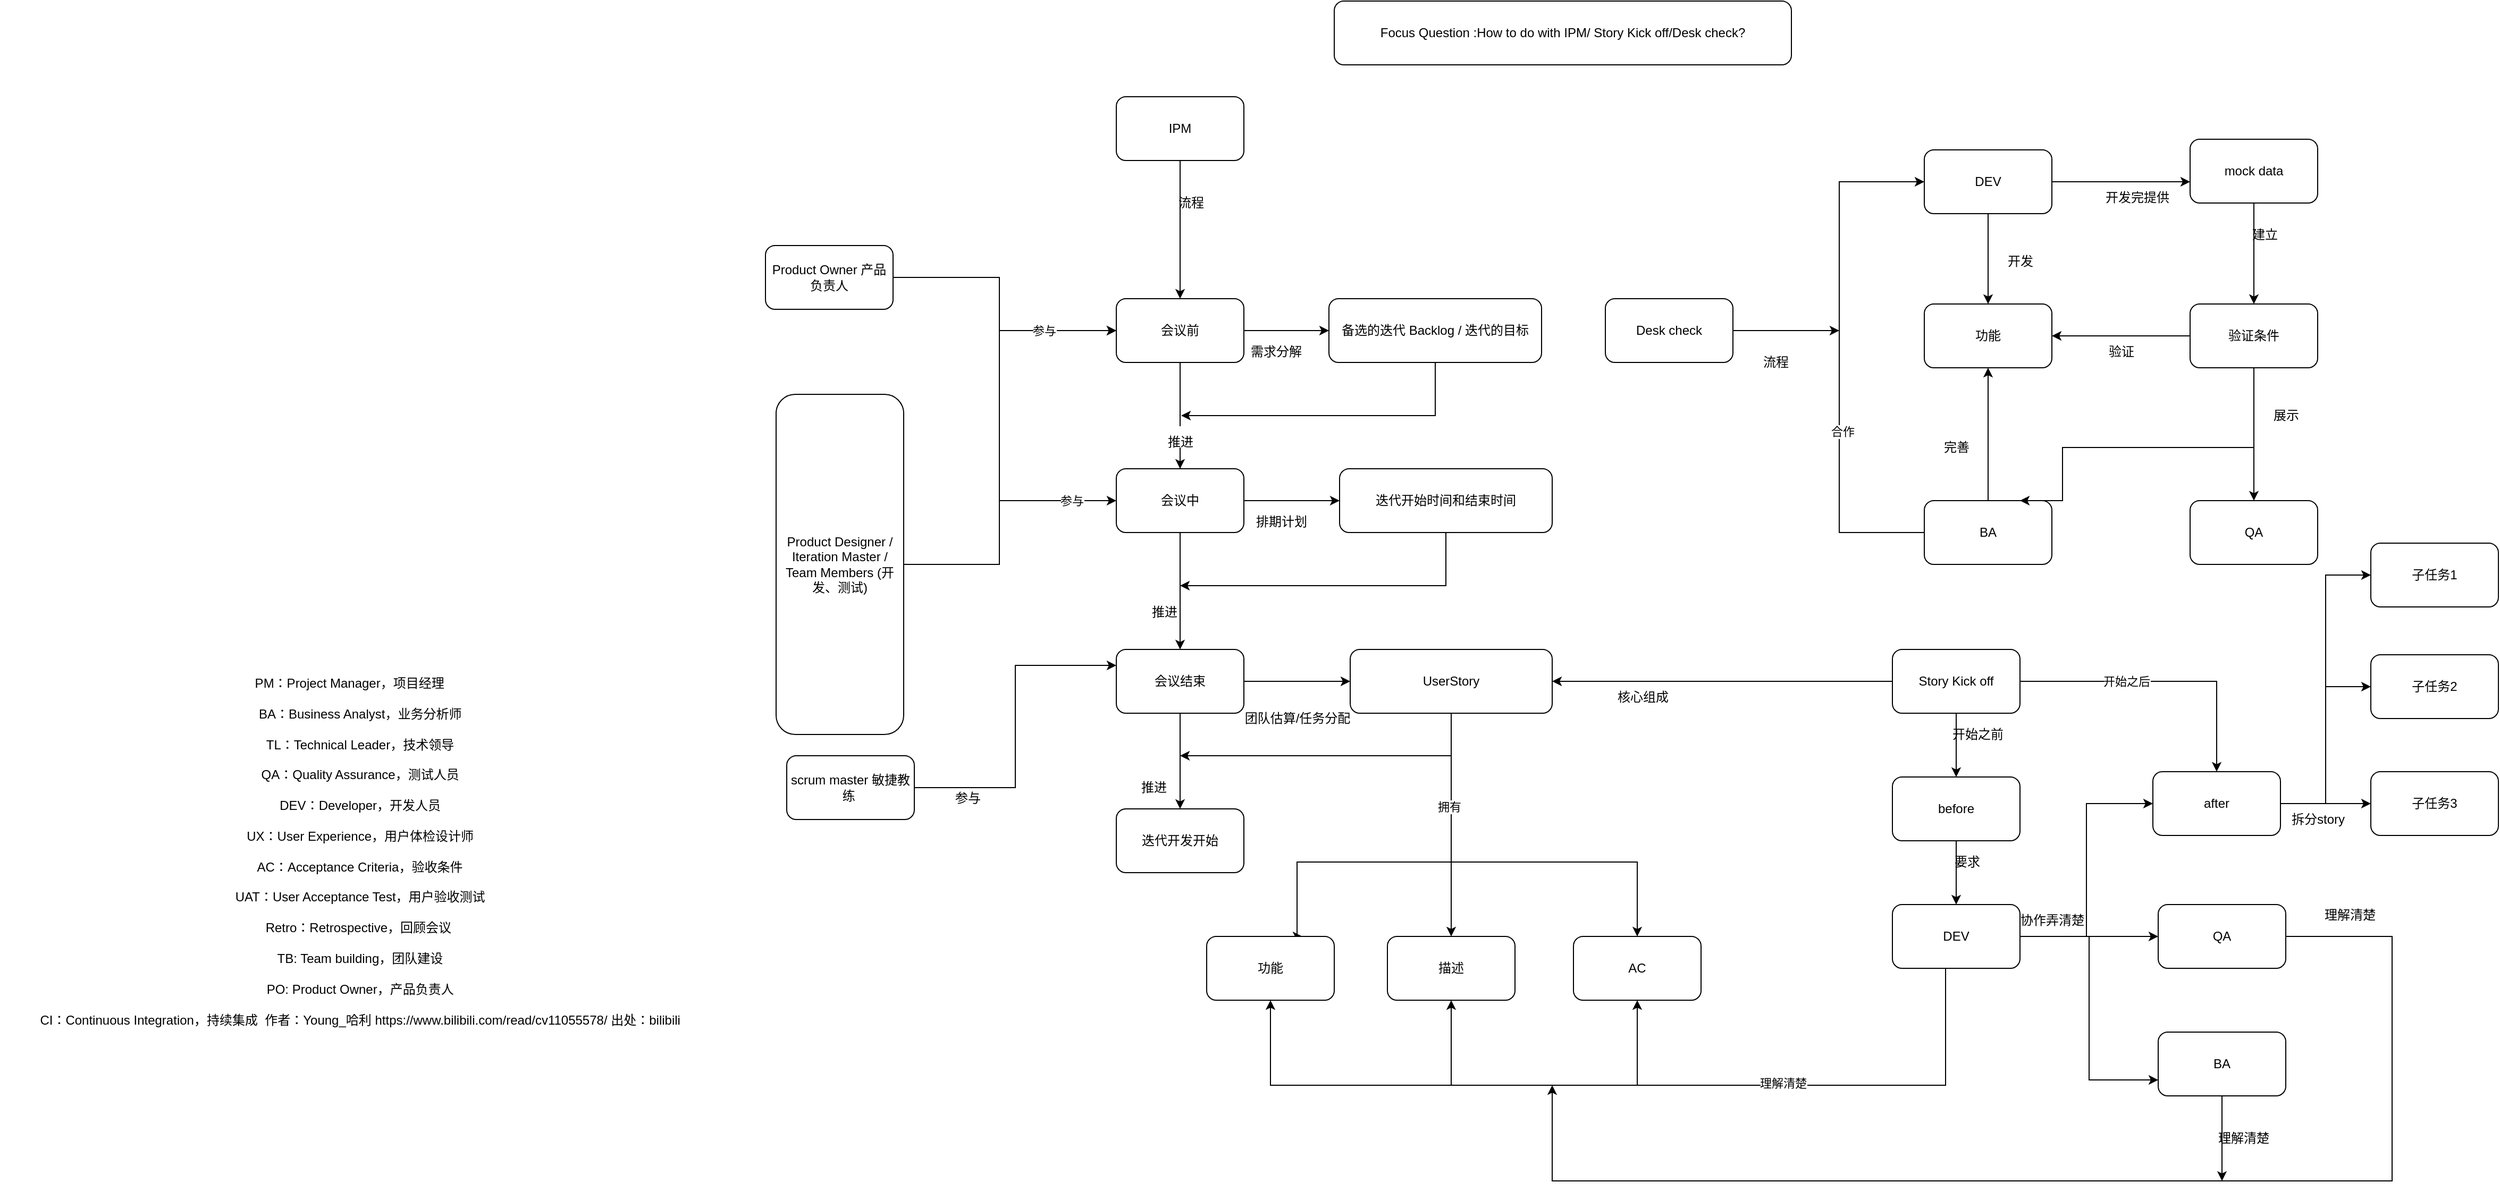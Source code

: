 <mxfile version="20.2.2" type="github">
  <diagram id="YHi_8lftJelIIL-C6dxx" name="Page-1">
    <mxGraphModel dx="3450" dy="962" grid="1" gridSize="10" guides="1" tooltips="1" connect="1" arrows="1" fold="1" page="1" pageScale="1" pageWidth="827" pageHeight="1169" math="0" shadow="0">
      <root>
        <mxCell id="0" />
        <mxCell id="1" parent="0" />
        <mxCell id="jn0QTB9vKwb_mHEDwGUZ-1" value="Focus Question :How to do with IPM/&amp;nbsp;Story Kick off/Desk check?" style="rounded=1;whiteSpace=wrap;html=1;" vertex="1" parent="1">
          <mxGeometry x="215" y="50" width="430" height="60" as="geometry" />
        </mxCell>
        <mxCell id="jn0QTB9vKwb_mHEDwGUZ-44" style="edgeStyle=orthogonalEdgeStyle;rounded=0;orthogonalLoop=1;jettySize=auto;html=1;" edge="1" parent="1" source="jn0QTB9vKwb_mHEDwGUZ-2" target="jn0QTB9vKwb_mHEDwGUZ-9">
          <mxGeometry relative="1" as="geometry" />
        </mxCell>
        <mxCell id="jn0QTB9vKwb_mHEDwGUZ-2" value="IPM" style="rounded=1;whiteSpace=wrap;html=1;" vertex="1" parent="1">
          <mxGeometry x="10" y="140" width="120" height="60" as="geometry" />
        </mxCell>
        <mxCell id="jn0QTB9vKwb_mHEDwGUZ-48" style="edgeStyle=orthogonalEdgeStyle;rounded=0;orthogonalLoop=1;jettySize=auto;html=1;entryX=1;entryY=0.5;entryDx=0;entryDy=0;" edge="1" parent="1" source="jn0QTB9vKwb_mHEDwGUZ-3" target="jn0QTB9vKwb_mHEDwGUZ-35">
          <mxGeometry relative="1" as="geometry" />
        </mxCell>
        <mxCell id="jn0QTB9vKwb_mHEDwGUZ-83" style="edgeStyle=orthogonalEdgeStyle;rounded=0;orthogonalLoop=1;jettySize=auto;html=1;startArrow=none;startFill=0;endArrow=classic;endFill=1;" edge="1" parent="1" source="jn0QTB9vKwb_mHEDwGUZ-3" target="jn0QTB9vKwb_mHEDwGUZ-81">
          <mxGeometry relative="1" as="geometry" />
        </mxCell>
        <mxCell id="jn0QTB9vKwb_mHEDwGUZ-86" style="edgeStyle=orthogonalEdgeStyle;rounded=0;orthogonalLoop=1;jettySize=auto;html=1;startArrow=none;startFill=0;endArrow=classic;endFill=1;entryX=0.5;entryY=0;entryDx=0;entryDy=0;" edge="1" parent="1" source="jn0QTB9vKwb_mHEDwGUZ-3" target="jn0QTB9vKwb_mHEDwGUZ-87">
          <mxGeometry relative="1" as="geometry">
            <mxPoint x="970.0" y="690" as="targetPoint" />
          </mxGeometry>
        </mxCell>
        <mxCell id="jn0QTB9vKwb_mHEDwGUZ-89" value="开始之后" style="edgeLabel;html=1;align=center;verticalAlign=middle;resizable=0;points=[];" vertex="1" connectable="0" parent="jn0QTB9vKwb_mHEDwGUZ-86">
          <mxGeometry x="-0.51" y="3" relative="1" as="geometry">
            <mxPoint x="34" y="3" as="offset" />
          </mxGeometry>
        </mxCell>
        <mxCell id="jn0QTB9vKwb_mHEDwGUZ-3" value="Story Kick off" style="rounded=1;whiteSpace=wrap;html=1;" vertex="1" parent="1">
          <mxGeometry x="740" y="660" width="120" height="60" as="geometry" />
        </mxCell>
        <mxCell id="jn0QTB9vKwb_mHEDwGUZ-123" style="edgeStyle=orthogonalEdgeStyle;rounded=0;orthogonalLoop=1;jettySize=auto;html=1;startArrow=none;startFill=0;endArrow=classic;endFill=1;" edge="1" parent="1" source="jn0QTB9vKwb_mHEDwGUZ-4">
          <mxGeometry relative="1" as="geometry">
            <mxPoint x="690.0" y="360" as="targetPoint" />
          </mxGeometry>
        </mxCell>
        <mxCell id="jn0QTB9vKwb_mHEDwGUZ-4" value="Desk check" style="rounded=1;whiteSpace=wrap;html=1;" vertex="1" parent="1">
          <mxGeometry x="470" y="330" width="120" height="60" as="geometry" />
        </mxCell>
        <mxCell id="jn0QTB9vKwb_mHEDwGUZ-12" style="edgeStyle=orthogonalEdgeStyle;rounded=0;orthogonalLoop=1;jettySize=auto;html=1;entryX=0;entryY=0.5;entryDx=0;entryDy=0;" edge="1" parent="1" source="jn0QTB9vKwb_mHEDwGUZ-5" target="jn0QTB9vKwb_mHEDwGUZ-9">
          <mxGeometry relative="1" as="geometry">
            <Array as="points">
              <mxPoint x="-100" y="310" />
              <mxPoint x="-100" y="360" />
            </Array>
          </mxGeometry>
        </mxCell>
        <mxCell id="jn0QTB9vKwb_mHEDwGUZ-5" value="Product Owner 产品负责人" style="rounded=1;whiteSpace=wrap;html=1;" vertex="1" parent="1">
          <mxGeometry x="-320" y="280" width="120" height="60" as="geometry" />
        </mxCell>
        <mxCell id="jn0QTB9vKwb_mHEDwGUZ-42" style="edgeStyle=orthogonalEdgeStyle;rounded=0;orthogonalLoop=1;jettySize=auto;html=1;entryX=0;entryY=0.25;entryDx=0;entryDy=0;" edge="1" parent="1" source="jn0QTB9vKwb_mHEDwGUZ-6" target="jn0QTB9vKwb_mHEDwGUZ-29">
          <mxGeometry relative="1" as="geometry" />
        </mxCell>
        <mxCell id="jn0QTB9vKwb_mHEDwGUZ-6" value="scrum master 敏捷教练&amp;nbsp;" style="rounded=1;whiteSpace=wrap;html=1;" vertex="1" parent="1">
          <mxGeometry x="-300" y="760" width="120" height="60" as="geometry" />
        </mxCell>
        <mxCell id="jn0QTB9vKwb_mHEDwGUZ-13" style="edgeStyle=orthogonalEdgeStyle;rounded=0;orthogonalLoop=1;jettySize=auto;html=1;" edge="1" parent="1" source="jn0QTB9vKwb_mHEDwGUZ-7" target="jn0QTB9vKwb_mHEDwGUZ-9">
          <mxGeometry relative="1" as="geometry">
            <Array as="points">
              <mxPoint x="-100" y="580" />
              <mxPoint x="-100" y="360" />
            </Array>
          </mxGeometry>
        </mxCell>
        <mxCell id="jn0QTB9vKwb_mHEDwGUZ-18" value="参与" style="edgeLabel;html=1;align=center;verticalAlign=middle;resizable=0;points=[];" vertex="1" connectable="0" parent="jn0QTB9vKwb_mHEDwGUZ-13">
          <mxGeometry x="0.676" relative="1" as="geometry">
            <mxPoint as="offset" />
          </mxGeometry>
        </mxCell>
        <mxCell id="jn0QTB9vKwb_mHEDwGUZ-7" value="Product Designer / Iteration Master / Team Members (开发、测试)" style="rounded=1;whiteSpace=wrap;html=1;" vertex="1" parent="1">
          <mxGeometry x="-310" y="420" width="120" height="320" as="geometry" />
        </mxCell>
        <mxCell id="jn0QTB9vKwb_mHEDwGUZ-14" style="edgeStyle=orthogonalEdgeStyle;rounded=0;orthogonalLoop=1;jettySize=auto;html=1;startArrow=none;" edge="1" parent="1" source="jn0QTB9vKwb_mHEDwGUZ-19" target="jn0QTB9vKwb_mHEDwGUZ-10">
          <mxGeometry relative="1" as="geometry" />
        </mxCell>
        <mxCell id="jn0QTB9vKwb_mHEDwGUZ-15" style="edgeStyle=orthogonalEdgeStyle;rounded=0;orthogonalLoop=1;jettySize=auto;html=1;" edge="1" parent="1" source="jn0QTB9vKwb_mHEDwGUZ-9">
          <mxGeometry relative="1" as="geometry">
            <mxPoint x="210" y="360" as="targetPoint" />
          </mxGeometry>
        </mxCell>
        <mxCell id="jn0QTB9vKwb_mHEDwGUZ-9" value="会议前" style="rounded=1;whiteSpace=wrap;html=1;" vertex="1" parent="1">
          <mxGeometry x="10" y="330" width="120" height="60" as="geometry" />
        </mxCell>
        <mxCell id="jn0QTB9vKwb_mHEDwGUZ-23" style="edgeStyle=orthogonalEdgeStyle;rounded=0;orthogonalLoop=1;jettySize=auto;html=1;" edge="1" parent="1" source="jn0QTB9vKwb_mHEDwGUZ-10" target="jn0QTB9vKwb_mHEDwGUZ-11">
          <mxGeometry relative="1" as="geometry" />
        </mxCell>
        <mxCell id="jn0QTB9vKwb_mHEDwGUZ-30" value="" style="edgeStyle=orthogonalEdgeStyle;rounded=0;orthogonalLoop=1;jettySize=auto;html=1;" edge="1" parent="1" source="jn0QTB9vKwb_mHEDwGUZ-10" target="jn0QTB9vKwb_mHEDwGUZ-29">
          <mxGeometry relative="1" as="geometry" />
        </mxCell>
        <mxCell id="jn0QTB9vKwb_mHEDwGUZ-10" value="会议中" style="rounded=1;whiteSpace=wrap;html=1;" vertex="1" parent="1">
          <mxGeometry x="10" y="490" width="120" height="60" as="geometry" />
        </mxCell>
        <mxCell id="jn0QTB9vKwb_mHEDwGUZ-33" style="edgeStyle=orthogonalEdgeStyle;rounded=0;orthogonalLoop=1;jettySize=auto;html=1;" edge="1" parent="1" source="jn0QTB9vKwb_mHEDwGUZ-11">
          <mxGeometry relative="1" as="geometry">
            <mxPoint x="70" y="600" as="targetPoint" />
            <Array as="points">
              <mxPoint x="320" y="600" />
            </Array>
          </mxGeometry>
        </mxCell>
        <mxCell id="jn0QTB9vKwb_mHEDwGUZ-11" value="迭代开始时间和结束时间" style="rounded=1;whiteSpace=wrap;html=1;" vertex="1" parent="1">
          <mxGeometry x="220" y="490" width="200" height="60" as="geometry" />
        </mxCell>
        <mxCell id="jn0QTB9vKwb_mHEDwGUZ-21" style="edgeStyle=orthogonalEdgeStyle;rounded=0;orthogonalLoop=1;jettySize=auto;html=1;" edge="1" parent="1" source="jn0QTB9vKwb_mHEDwGUZ-16">
          <mxGeometry relative="1" as="geometry">
            <mxPoint x="71" y="440" as="targetPoint" />
            <Array as="points">
              <mxPoint x="310" y="440" />
              <mxPoint x="71" y="440" />
            </Array>
          </mxGeometry>
        </mxCell>
        <mxCell id="jn0QTB9vKwb_mHEDwGUZ-16" value="备选的迭代 Backlog / 迭代的目标" style="rounded=1;whiteSpace=wrap;html=1;" vertex="1" parent="1">
          <mxGeometry x="210" y="330" width="200" height="60" as="geometry" />
        </mxCell>
        <mxCell id="jn0QTB9vKwb_mHEDwGUZ-17" value="需求分解" style="text;html=1;align=center;verticalAlign=middle;resizable=0;points=[];autosize=1;strokeColor=none;fillColor=none;" vertex="1" parent="1">
          <mxGeometry x="125" y="365" width="70" height="30" as="geometry" />
        </mxCell>
        <mxCell id="jn0QTB9vKwb_mHEDwGUZ-19" value="推进" style="text;html=1;align=center;verticalAlign=middle;resizable=0;points=[];autosize=1;strokeColor=none;fillColor=none;" vertex="1" parent="1">
          <mxGeometry x="45" y="450" width="50" height="30" as="geometry" />
        </mxCell>
        <mxCell id="jn0QTB9vKwb_mHEDwGUZ-22" value="" style="edgeStyle=orthogonalEdgeStyle;rounded=0;orthogonalLoop=1;jettySize=auto;html=1;endArrow=none;" edge="1" parent="1" source="jn0QTB9vKwb_mHEDwGUZ-9" target="jn0QTB9vKwb_mHEDwGUZ-19">
          <mxGeometry relative="1" as="geometry">
            <mxPoint x="70" y="390" as="sourcePoint" />
            <mxPoint x="70" y="490" as="targetPoint" />
          </mxGeometry>
        </mxCell>
        <mxCell id="jn0QTB9vKwb_mHEDwGUZ-26" style="edgeStyle=orthogonalEdgeStyle;rounded=0;orthogonalLoop=1;jettySize=auto;html=1;entryX=0;entryY=0.5;entryDx=0;entryDy=0;" edge="1" parent="1" source="jn0QTB9vKwb_mHEDwGUZ-7" target="jn0QTB9vKwb_mHEDwGUZ-10">
          <mxGeometry relative="1" as="geometry">
            <Array as="points">
              <mxPoint x="-100" y="580" />
              <mxPoint x="-100" y="520" />
            </Array>
          </mxGeometry>
        </mxCell>
        <mxCell id="jn0QTB9vKwb_mHEDwGUZ-27" value="参与" style="edgeLabel;html=1;align=center;verticalAlign=middle;resizable=0;points=[];" vertex="1" connectable="0" parent="jn0QTB9vKwb_mHEDwGUZ-26">
          <mxGeometry x="0.676" relative="1" as="geometry">
            <mxPoint as="offset" />
          </mxGeometry>
        </mxCell>
        <mxCell id="jn0QTB9vKwb_mHEDwGUZ-28" value="排期计划" style="text;html=1;align=center;verticalAlign=middle;resizable=0;points=[];autosize=1;strokeColor=none;fillColor=none;" vertex="1" parent="1">
          <mxGeometry x="130" y="525" width="70" height="30" as="geometry" />
        </mxCell>
        <mxCell id="jn0QTB9vKwb_mHEDwGUZ-36" style="edgeStyle=orthogonalEdgeStyle;rounded=0;orthogonalLoop=1;jettySize=auto;html=1;entryX=0;entryY=0.5;entryDx=0;entryDy=0;" edge="1" parent="1" source="jn0QTB9vKwb_mHEDwGUZ-29" target="jn0QTB9vKwb_mHEDwGUZ-35">
          <mxGeometry relative="1" as="geometry" />
        </mxCell>
        <mxCell id="jn0QTB9vKwb_mHEDwGUZ-37" style="edgeStyle=orthogonalEdgeStyle;rounded=0;orthogonalLoop=1;jettySize=auto;html=1;" edge="1" parent="1" source="jn0QTB9vKwb_mHEDwGUZ-29">
          <mxGeometry relative="1" as="geometry">
            <mxPoint x="70" y="810" as="targetPoint" />
          </mxGeometry>
        </mxCell>
        <mxCell id="jn0QTB9vKwb_mHEDwGUZ-29" value="会议结束" style="whiteSpace=wrap;html=1;rounded=1;" vertex="1" parent="1">
          <mxGeometry x="10" y="660" width="120" height="60" as="geometry" />
        </mxCell>
        <mxCell id="jn0QTB9vKwb_mHEDwGUZ-31" value="推进" style="text;html=1;align=center;verticalAlign=middle;resizable=0;points=[];autosize=1;strokeColor=none;fillColor=none;" vertex="1" parent="1">
          <mxGeometry x="30" y="610" width="50" height="30" as="geometry" />
        </mxCell>
        <mxCell id="jn0QTB9vKwb_mHEDwGUZ-40" style="edgeStyle=orthogonalEdgeStyle;rounded=0;orthogonalLoop=1;jettySize=auto;html=1;" edge="1" parent="1" source="jn0QTB9vKwb_mHEDwGUZ-35">
          <mxGeometry relative="1" as="geometry">
            <mxPoint x="70" y="760" as="targetPoint" />
            <Array as="points">
              <mxPoint x="325" y="760" />
            </Array>
          </mxGeometry>
        </mxCell>
        <mxCell id="jn0QTB9vKwb_mHEDwGUZ-57" style="edgeStyle=orthogonalEdgeStyle;rounded=0;orthogonalLoop=1;jettySize=auto;html=1;" edge="1" parent="1" source="jn0QTB9vKwb_mHEDwGUZ-35" target="jn0QTB9vKwb_mHEDwGUZ-56">
          <mxGeometry relative="1" as="geometry" />
        </mxCell>
        <mxCell id="jn0QTB9vKwb_mHEDwGUZ-63" style="edgeStyle=orthogonalEdgeStyle;rounded=0;orthogonalLoop=1;jettySize=auto;html=1;entryX=0.75;entryY=0;entryDx=0;entryDy=0;" edge="1" parent="1" source="jn0QTB9vKwb_mHEDwGUZ-35" target="jn0QTB9vKwb_mHEDwGUZ-60">
          <mxGeometry relative="1" as="geometry">
            <Array as="points">
              <mxPoint x="325" y="860" />
              <mxPoint x="180" y="860" />
            </Array>
          </mxGeometry>
        </mxCell>
        <mxCell id="jn0QTB9vKwb_mHEDwGUZ-64" style="edgeStyle=orthogonalEdgeStyle;rounded=0;orthogonalLoop=1;jettySize=auto;html=1;entryX=0.5;entryY=0;entryDx=0;entryDy=0;" edge="1" parent="1" source="jn0QTB9vKwb_mHEDwGUZ-35" target="jn0QTB9vKwb_mHEDwGUZ-59">
          <mxGeometry relative="1" as="geometry">
            <Array as="points">
              <mxPoint x="325" y="860" />
              <mxPoint x="500" y="860" />
            </Array>
          </mxGeometry>
        </mxCell>
        <mxCell id="jn0QTB9vKwb_mHEDwGUZ-65" value="拥有" style="edgeLabel;html=1;align=center;verticalAlign=middle;resizable=0;points=[];" vertex="1" connectable="0" parent="jn0QTB9vKwb_mHEDwGUZ-64">
          <mxGeometry x="-0.542" y="-2" relative="1" as="geometry">
            <mxPoint as="offset" />
          </mxGeometry>
        </mxCell>
        <mxCell id="jn0QTB9vKwb_mHEDwGUZ-35" value="UserStory" style="rounded=1;whiteSpace=wrap;html=1;" vertex="1" parent="1">
          <mxGeometry x="230" y="660" width="190" height="60" as="geometry" />
        </mxCell>
        <mxCell id="jn0QTB9vKwb_mHEDwGUZ-38" value="迭代开发开始" style="rounded=1;whiteSpace=wrap;html=1;" vertex="1" parent="1">
          <mxGeometry x="10" y="810" width="120" height="60" as="geometry" />
        </mxCell>
        <mxCell id="jn0QTB9vKwb_mHEDwGUZ-39" value="推进" style="text;html=1;align=center;verticalAlign=middle;resizable=0;points=[];autosize=1;strokeColor=none;fillColor=none;" vertex="1" parent="1">
          <mxGeometry x="20" y="775" width="50" height="30" as="geometry" />
        </mxCell>
        <mxCell id="jn0QTB9vKwb_mHEDwGUZ-41" value="团队估算/任务分配" style="text;html=1;align=center;verticalAlign=middle;resizable=0;points=[];autosize=1;strokeColor=none;fillColor=none;" vertex="1" parent="1">
          <mxGeometry x="120" y="710" width="120" height="30" as="geometry" />
        </mxCell>
        <mxCell id="jn0QTB9vKwb_mHEDwGUZ-43" value="参与" style="text;html=1;align=center;verticalAlign=middle;resizable=0;points=[];autosize=1;strokeColor=none;fillColor=none;" vertex="1" parent="1">
          <mxGeometry x="-155" y="785" width="50" height="30" as="geometry" />
        </mxCell>
        <mxCell id="jn0QTB9vKwb_mHEDwGUZ-45" value="流程" style="text;html=1;align=center;verticalAlign=middle;resizable=0;points=[];autosize=1;strokeColor=none;fillColor=none;" vertex="1" parent="1">
          <mxGeometry x="55" y="225" width="50" height="30" as="geometry" />
        </mxCell>
        <mxCell id="jn0QTB9vKwb_mHEDwGUZ-49" value="核心组成" style="text;html=1;align=center;verticalAlign=middle;resizable=0;points=[];autosize=1;strokeColor=none;fillColor=none;" vertex="1" parent="1">
          <mxGeometry x="470" y="690" width="70" height="30" as="geometry" />
        </mxCell>
        <mxCell id="jn0QTB9vKwb_mHEDwGUZ-78" style="edgeStyle=orthogonalEdgeStyle;rounded=0;orthogonalLoop=1;jettySize=auto;html=1;startArrow=none;startFill=0;endArrow=classic;endFill=1;" edge="1" parent="1" source="jn0QTB9vKwb_mHEDwGUZ-53">
          <mxGeometry relative="1" as="geometry">
            <mxPoint x="1050" y="1160" as="targetPoint" />
          </mxGeometry>
        </mxCell>
        <mxCell id="jn0QTB9vKwb_mHEDwGUZ-53" value="BA" style="rounded=1;whiteSpace=wrap;html=1;" vertex="1" parent="1">
          <mxGeometry x="990" y="1020" width="120" height="60" as="geometry" />
        </mxCell>
        <mxCell id="jn0QTB9vKwb_mHEDwGUZ-77" style="edgeStyle=orthogonalEdgeStyle;rounded=0;orthogonalLoop=1;jettySize=auto;html=1;startArrow=none;startFill=0;endArrow=classic;endFill=1;" edge="1" parent="1" source="jn0QTB9vKwb_mHEDwGUZ-54">
          <mxGeometry relative="1" as="geometry">
            <mxPoint x="420.0" y="1070" as="targetPoint" />
            <Array as="points">
              <mxPoint x="1210" y="930" />
              <mxPoint x="1210" y="1160" />
              <mxPoint x="420" y="1160" />
            </Array>
          </mxGeometry>
        </mxCell>
        <mxCell id="jn0QTB9vKwb_mHEDwGUZ-54" value="QA" style="rounded=1;whiteSpace=wrap;html=1;" vertex="1" parent="1">
          <mxGeometry x="990" y="900" width="120" height="60" as="geometry" />
        </mxCell>
        <mxCell id="jn0QTB9vKwb_mHEDwGUZ-55" value="&lt;div&gt;&amp;nbsp; PM：Project Manager，项目经理&lt;/div&gt;&lt;div&gt;&lt;br&gt;&lt;/div&gt;&lt;div&gt;&amp;nbsp; &amp;nbsp; &amp;nbsp; &amp;nbsp; BA：Business Analyst，业务分析师&lt;/div&gt;&lt;div&gt;&lt;br&gt;&lt;/div&gt;&lt;div&gt;&amp;nbsp; &amp;nbsp; &amp;nbsp; &amp;nbsp; TL：Technical Leader，技术领导&lt;/div&gt;&lt;div&gt;&lt;br&gt;&lt;/div&gt;&lt;div&gt;&amp;nbsp; &amp;nbsp; &amp;nbsp; &amp;nbsp; QA：Quality Assurance，测试人员&lt;/div&gt;&lt;div&gt;&lt;br&gt;&lt;/div&gt;&lt;div&gt;&amp;nbsp; &amp;nbsp; &amp;nbsp; &amp;nbsp; DEV：Developer，开发人员&lt;/div&gt;&lt;div&gt;&lt;br&gt;&lt;/div&gt;&lt;div&gt;&amp;nbsp; &amp;nbsp; &amp;nbsp; &amp;nbsp; UX：User Experience，用户体检设计师&lt;/div&gt;&lt;div&gt;&lt;br&gt;&lt;/div&gt;&lt;div&gt;&amp;nbsp; &amp;nbsp; &amp;nbsp; &amp;nbsp; AC：Acceptance Criteria，验收条件&lt;/div&gt;&lt;div&gt;&lt;br&gt;&lt;/div&gt;&lt;div&gt;&amp;nbsp; &amp;nbsp; &amp;nbsp; &amp;nbsp; UAT：User Acceptance Test，用户验收测试&lt;/div&gt;&lt;div&gt;&lt;br&gt;&lt;/div&gt;&lt;div&gt;&amp;nbsp; &amp;nbsp; &amp;nbsp; &amp;nbsp; Retro：Retrospective，回顾会议&amp;nbsp;&lt;/div&gt;&lt;div&gt;&lt;br&gt;&lt;/div&gt;&lt;div&gt;&amp;nbsp; &amp;nbsp; &amp;nbsp; &amp;nbsp; TB: Team building，团队建设&lt;/div&gt;&lt;div&gt;&lt;br&gt;&lt;/div&gt;&lt;div&gt;&amp;nbsp; &amp;nbsp; &amp;nbsp; &amp;nbsp; PO: Product Owner，产品负责人&lt;/div&gt;&lt;div&gt;&lt;br&gt;&lt;/div&gt;&lt;div&gt;&amp;nbsp; &amp;nbsp; &amp;nbsp; &amp;nbsp; CI：Continuous Integration，持续集成&amp;nbsp; 作者：Young_哈利 https://www.bilibili.com/read/cv11055578/ 出处：bilibili&lt;/div&gt;" style="text;html=1;align=center;verticalAlign=middle;resizable=0;points=[];autosize=1;strokeColor=none;fillColor=none;" vertex="1" parent="1">
          <mxGeometry x="-1040" y="680" width="650" height="340" as="geometry" />
        </mxCell>
        <mxCell id="jn0QTB9vKwb_mHEDwGUZ-68" style="edgeStyle=orthogonalEdgeStyle;rounded=0;orthogonalLoop=1;jettySize=auto;html=1;startArrow=classic;startFill=1;endArrow=none;endFill=0;" edge="1" parent="1" source="jn0QTB9vKwb_mHEDwGUZ-56">
          <mxGeometry relative="1" as="geometry">
            <mxPoint x="325" y="1070" as="targetPoint" />
          </mxGeometry>
        </mxCell>
        <mxCell id="jn0QTB9vKwb_mHEDwGUZ-56" value="描述" style="rounded=1;whiteSpace=wrap;html=1;" vertex="1" parent="1">
          <mxGeometry x="265" y="930" width="120" height="60" as="geometry" />
        </mxCell>
        <mxCell id="jn0QTB9vKwb_mHEDwGUZ-69" style="edgeStyle=orthogonalEdgeStyle;rounded=0;orthogonalLoop=1;jettySize=auto;html=1;startArrow=classic;startFill=1;endArrow=none;endFill=0;" edge="1" parent="1" source="jn0QTB9vKwb_mHEDwGUZ-59">
          <mxGeometry relative="1" as="geometry">
            <mxPoint x="500" y="1070" as="targetPoint" />
          </mxGeometry>
        </mxCell>
        <mxCell id="jn0QTB9vKwb_mHEDwGUZ-59" value="AC" style="rounded=1;whiteSpace=wrap;html=1;" vertex="1" parent="1">
          <mxGeometry x="440" y="930" width="120" height="60" as="geometry" />
        </mxCell>
        <mxCell id="jn0QTB9vKwb_mHEDwGUZ-67" style="edgeStyle=orthogonalEdgeStyle;rounded=0;orthogonalLoop=1;jettySize=auto;html=1;entryX=0;entryY=0.5;entryDx=0;entryDy=0;startArrow=classic;startFill=1;endArrow=none;endFill=0;" edge="1" parent="1" source="jn0QTB9vKwb_mHEDwGUZ-60">
          <mxGeometry relative="1" as="geometry">
            <mxPoint x="790" y="960" as="targetPoint" />
            <Array as="points">
              <mxPoint x="155" y="1070" />
              <mxPoint x="790" y="1070" />
            </Array>
          </mxGeometry>
        </mxCell>
        <mxCell id="jn0QTB9vKwb_mHEDwGUZ-71" value="理解清楚" style="edgeLabel;html=1;align=center;verticalAlign=middle;resizable=0;points=[];" vertex="1" connectable="0" parent="jn0QTB9vKwb_mHEDwGUZ-67">
          <mxGeometry x="0.362" y="2" relative="1" as="geometry">
            <mxPoint as="offset" />
          </mxGeometry>
        </mxCell>
        <mxCell id="jn0QTB9vKwb_mHEDwGUZ-60" value="功能" style="rounded=1;whiteSpace=wrap;html=1;" vertex="1" parent="1">
          <mxGeometry x="95" y="930" width="120" height="60" as="geometry" />
        </mxCell>
        <mxCell id="jn0QTB9vKwb_mHEDwGUZ-74" style="edgeStyle=orthogonalEdgeStyle;rounded=0;orthogonalLoop=1;jettySize=auto;html=1;entryX=0;entryY=0.5;entryDx=0;entryDy=0;startArrow=none;startFill=0;endArrow=classic;endFill=1;" edge="1" parent="1" source="jn0QTB9vKwb_mHEDwGUZ-70" target="jn0QTB9vKwb_mHEDwGUZ-54">
          <mxGeometry relative="1" as="geometry" />
        </mxCell>
        <mxCell id="jn0QTB9vKwb_mHEDwGUZ-75" style="edgeStyle=orthogonalEdgeStyle;rounded=0;orthogonalLoop=1;jettySize=auto;html=1;entryX=0;entryY=0.75;entryDx=0;entryDy=0;startArrow=none;startFill=0;endArrow=classic;endFill=1;" edge="1" parent="1" source="jn0QTB9vKwb_mHEDwGUZ-70" target="jn0QTB9vKwb_mHEDwGUZ-53">
          <mxGeometry relative="1" as="geometry" />
        </mxCell>
        <mxCell id="jn0QTB9vKwb_mHEDwGUZ-88" style="edgeStyle=orthogonalEdgeStyle;rounded=0;orthogonalLoop=1;jettySize=auto;html=1;entryX=0;entryY=0.5;entryDx=0;entryDy=0;startArrow=none;startFill=0;endArrow=classic;endFill=1;" edge="1" parent="1" source="jn0QTB9vKwb_mHEDwGUZ-70" target="jn0QTB9vKwb_mHEDwGUZ-87">
          <mxGeometry relative="1" as="geometry" />
        </mxCell>
        <mxCell id="jn0QTB9vKwb_mHEDwGUZ-70" value="DEV" style="rounded=1;whiteSpace=wrap;html=1;" vertex="1" parent="1">
          <mxGeometry x="740" y="900" width="120" height="60" as="geometry" />
        </mxCell>
        <mxCell id="jn0QTB9vKwb_mHEDwGUZ-76" value="协作弄清楚" style="text;html=1;align=center;verticalAlign=middle;resizable=0;points=[];autosize=1;strokeColor=none;fillColor=none;" vertex="1" parent="1">
          <mxGeometry x="850" y="900" width="80" height="30" as="geometry" />
        </mxCell>
        <mxCell id="jn0QTB9vKwb_mHEDwGUZ-79" value="理解清楚" style="text;html=1;align=center;verticalAlign=middle;resizable=0;points=[];autosize=1;strokeColor=none;fillColor=none;" vertex="1" parent="1">
          <mxGeometry x="1035" y="1105" width="70" height="30" as="geometry" />
        </mxCell>
        <mxCell id="jn0QTB9vKwb_mHEDwGUZ-80" value="理解清楚" style="text;html=1;align=center;verticalAlign=middle;resizable=0;points=[];autosize=1;strokeColor=none;fillColor=none;" vertex="1" parent="1">
          <mxGeometry x="1135" y="895" width="70" height="30" as="geometry" />
        </mxCell>
        <mxCell id="jn0QTB9vKwb_mHEDwGUZ-82" style="edgeStyle=orthogonalEdgeStyle;rounded=0;orthogonalLoop=1;jettySize=auto;html=1;entryX=0.5;entryY=0;entryDx=0;entryDy=0;startArrow=none;startFill=0;endArrow=classic;endFill=1;" edge="1" parent="1" source="jn0QTB9vKwb_mHEDwGUZ-81" target="jn0QTB9vKwb_mHEDwGUZ-70">
          <mxGeometry relative="1" as="geometry" />
        </mxCell>
        <mxCell id="jn0QTB9vKwb_mHEDwGUZ-81" value="before" style="rounded=1;whiteSpace=wrap;html=1;" vertex="1" parent="1">
          <mxGeometry x="740" y="780" width="120" height="60" as="geometry" />
        </mxCell>
        <mxCell id="jn0QTB9vKwb_mHEDwGUZ-84" value="要求" style="text;html=1;align=center;verticalAlign=middle;resizable=0;points=[];autosize=1;strokeColor=none;fillColor=none;" vertex="1" parent="1">
          <mxGeometry x="785" y="845" width="50" height="30" as="geometry" />
        </mxCell>
        <mxCell id="jn0QTB9vKwb_mHEDwGUZ-85" value="开始之前" style="text;html=1;align=center;verticalAlign=middle;resizable=0;points=[];autosize=1;strokeColor=none;fillColor=none;" vertex="1" parent="1">
          <mxGeometry x="785" y="725" width="70" height="30" as="geometry" />
        </mxCell>
        <mxCell id="jn0QTB9vKwb_mHEDwGUZ-94" style="edgeStyle=orthogonalEdgeStyle;rounded=0;orthogonalLoop=1;jettySize=auto;html=1;entryX=0;entryY=0.5;entryDx=0;entryDy=0;startArrow=none;startFill=0;endArrow=classic;endFill=1;" edge="1" parent="1" source="jn0QTB9vKwb_mHEDwGUZ-87" target="jn0QTB9vKwb_mHEDwGUZ-90">
          <mxGeometry relative="1" as="geometry" />
        </mxCell>
        <mxCell id="jn0QTB9vKwb_mHEDwGUZ-95" style="edgeStyle=orthogonalEdgeStyle;rounded=0;orthogonalLoop=1;jettySize=auto;html=1;entryX=0;entryY=0.5;entryDx=0;entryDy=0;startArrow=none;startFill=0;endArrow=classic;endFill=1;" edge="1" parent="1" source="jn0QTB9vKwb_mHEDwGUZ-87" target="jn0QTB9vKwb_mHEDwGUZ-91">
          <mxGeometry relative="1" as="geometry" />
        </mxCell>
        <mxCell id="jn0QTB9vKwb_mHEDwGUZ-96" style="edgeStyle=orthogonalEdgeStyle;rounded=0;orthogonalLoop=1;jettySize=auto;html=1;entryX=0;entryY=0.5;entryDx=0;entryDy=0;startArrow=none;startFill=0;endArrow=classic;endFill=1;" edge="1" parent="1" source="jn0QTB9vKwb_mHEDwGUZ-87" target="jn0QTB9vKwb_mHEDwGUZ-92">
          <mxGeometry relative="1" as="geometry" />
        </mxCell>
        <mxCell id="jn0QTB9vKwb_mHEDwGUZ-87" value="after" style="rounded=1;whiteSpace=wrap;html=1;" vertex="1" parent="1">
          <mxGeometry x="985" y="775" width="120" height="60" as="geometry" />
        </mxCell>
        <mxCell id="jn0QTB9vKwb_mHEDwGUZ-90" value="子任务3" style="rounded=1;whiteSpace=wrap;html=1;" vertex="1" parent="1">
          <mxGeometry x="1190" y="775" width="120" height="60" as="geometry" />
        </mxCell>
        <mxCell id="jn0QTB9vKwb_mHEDwGUZ-91" value="子任务2" style="rounded=1;whiteSpace=wrap;html=1;" vertex="1" parent="1">
          <mxGeometry x="1190" y="665" width="120" height="60" as="geometry" />
        </mxCell>
        <mxCell id="jn0QTB9vKwb_mHEDwGUZ-92" value="子任务1" style="rounded=1;whiteSpace=wrap;html=1;" vertex="1" parent="1">
          <mxGeometry x="1190" y="560" width="120" height="60" as="geometry" />
        </mxCell>
        <mxCell id="jn0QTB9vKwb_mHEDwGUZ-97" value="拆分story" style="text;html=1;align=center;verticalAlign=middle;resizable=0;points=[];autosize=1;strokeColor=none;fillColor=none;" vertex="1" parent="1">
          <mxGeometry x="1105" y="805" width="70" height="30" as="geometry" />
        </mxCell>
        <mxCell id="jn0QTB9vKwb_mHEDwGUZ-100" style="edgeStyle=orthogonalEdgeStyle;rounded=0;orthogonalLoop=1;jettySize=auto;html=1;startArrow=none;startFill=0;endArrow=classic;endFill=1;" edge="1" parent="1" source="jn0QTB9vKwb_mHEDwGUZ-99">
          <mxGeometry relative="1" as="geometry">
            <mxPoint x="1020" y="220" as="targetPoint" />
          </mxGeometry>
        </mxCell>
        <mxCell id="jn0QTB9vKwb_mHEDwGUZ-102" style="edgeStyle=orthogonalEdgeStyle;rounded=0;orthogonalLoop=1;jettySize=auto;html=1;entryX=0.5;entryY=0;entryDx=0;entryDy=0;startArrow=none;startFill=0;endArrow=classic;endFill=1;" edge="1" parent="1" source="jn0QTB9vKwb_mHEDwGUZ-99" target="jn0QTB9vKwb_mHEDwGUZ-101">
          <mxGeometry relative="1" as="geometry" />
        </mxCell>
        <mxCell id="jn0QTB9vKwb_mHEDwGUZ-99" value="DEV" style="rounded=1;whiteSpace=wrap;html=1;" vertex="1" parent="1">
          <mxGeometry x="770" y="190" width="120" height="60" as="geometry" />
        </mxCell>
        <mxCell id="jn0QTB9vKwb_mHEDwGUZ-101" value="功能" style="rounded=1;whiteSpace=wrap;html=1;" vertex="1" parent="1">
          <mxGeometry x="770" y="335" width="120" height="60" as="geometry" />
        </mxCell>
        <mxCell id="jn0QTB9vKwb_mHEDwGUZ-103" value="开发" style="text;html=1;align=center;verticalAlign=middle;resizable=0;points=[];autosize=1;strokeColor=none;fillColor=none;" vertex="1" parent="1">
          <mxGeometry x="835" y="280" width="50" height="30" as="geometry" />
        </mxCell>
        <mxCell id="jn0QTB9vKwb_mHEDwGUZ-111" value="" style="edgeStyle=orthogonalEdgeStyle;rounded=0;orthogonalLoop=1;jettySize=auto;html=1;startArrow=none;startFill=0;endArrow=classic;endFill=1;" edge="1" parent="1" source="jn0QTB9vKwb_mHEDwGUZ-104" target="jn0QTB9vKwb_mHEDwGUZ-110">
          <mxGeometry relative="1" as="geometry" />
        </mxCell>
        <mxCell id="jn0QTB9vKwb_mHEDwGUZ-104" value="mock data" style="rounded=1;whiteSpace=wrap;html=1;" vertex="1" parent="1">
          <mxGeometry x="1020" y="180" width="120" height="60" as="geometry" />
        </mxCell>
        <mxCell id="jn0QTB9vKwb_mHEDwGUZ-105" value="QA" style="rounded=1;whiteSpace=wrap;html=1;" vertex="1" parent="1">
          <mxGeometry x="1020" y="520" width="120" height="60" as="geometry" />
        </mxCell>
        <mxCell id="jn0QTB9vKwb_mHEDwGUZ-119" style="edgeStyle=orthogonalEdgeStyle;rounded=0;orthogonalLoop=1;jettySize=auto;html=1;entryX=0;entryY=0.5;entryDx=0;entryDy=0;startArrow=none;startFill=0;endArrow=classic;endFill=1;" edge="1" parent="1" source="jn0QTB9vKwb_mHEDwGUZ-106" target="jn0QTB9vKwb_mHEDwGUZ-99">
          <mxGeometry relative="1" as="geometry">
            <Array as="points">
              <mxPoint x="690" y="550" />
              <mxPoint x="690" y="220" />
            </Array>
          </mxGeometry>
        </mxCell>
        <mxCell id="jn0QTB9vKwb_mHEDwGUZ-120" value="合作" style="edgeLabel;html=1;align=center;verticalAlign=middle;resizable=0;points=[];" vertex="1" connectable="0" parent="jn0QTB9vKwb_mHEDwGUZ-119">
          <mxGeometry x="-0.28" y="-3" relative="1" as="geometry">
            <mxPoint y="1" as="offset" />
          </mxGeometry>
        </mxCell>
        <mxCell id="jn0QTB9vKwb_mHEDwGUZ-121" style="edgeStyle=orthogonalEdgeStyle;rounded=0;orthogonalLoop=1;jettySize=auto;html=1;entryX=0.5;entryY=1;entryDx=0;entryDy=0;startArrow=none;startFill=0;endArrow=classic;endFill=1;" edge="1" parent="1" source="jn0QTB9vKwb_mHEDwGUZ-106" target="jn0QTB9vKwb_mHEDwGUZ-101">
          <mxGeometry relative="1" as="geometry" />
        </mxCell>
        <mxCell id="jn0QTB9vKwb_mHEDwGUZ-106" value="BA" style="rounded=1;whiteSpace=wrap;html=1;" vertex="1" parent="1">
          <mxGeometry x="770" y="520" width="120" height="60" as="geometry" />
        </mxCell>
        <mxCell id="jn0QTB9vKwb_mHEDwGUZ-107" value="开发完提供" style="text;html=1;align=center;verticalAlign=middle;resizable=0;points=[];autosize=1;strokeColor=none;fillColor=none;" vertex="1" parent="1">
          <mxGeometry x="930" y="220" width="80" height="30" as="geometry" />
        </mxCell>
        <mxCell id="jn0QTB9vKwb_mHEDwGUZ-114" style="edgeStyle=orthogonalEdgeStyle;rounded=0;orthogonalLoop=1;jettySize=auto;html=1;entryX=1;entryY=0.5;entryDx=0;entryDy=0;startArrow=none;startFill=0;endArrow=classic;endFill=1;" edge="1" parent="1" source="jn0QTB9vKwb_mHEDwGUZ-110" target="jn0QTB9vKwb_mHEDwGUZ-101">
          <mxGeometry relative="1" as="geometry" />
        </mxCell>
        <mxCell id="jn0QTB9vKwb_mHEDwGUZ-116" style="edgeStyle=orthogonalEdgeStyle;rounded=0;orthogonalLoop=1;jettySize=auto;html=1;startArrow=none;startFill=0;endArrow=classic;endFill=1;" edge="1" parent="1" source="jn0QTB9vKwb_mHEDwGUZ-110" target="jn0QTB9vKwb_mHEDwGUZ-105">
          <mxGeometry relative="1" as="geometry" />
        </mxCell>
        <mxCell id="jn0QTB9vKwb_mHEDwGUZ-117" style="edgeStyle=orthogonalEdgeStyle;rounded=0;orthogonalLoop=1;jettySize=auto;html=1;entryX=0.75;entryY=0;entryDx=0;entryDy=0;startArrow=none;startFill=0;endArrow=classic;endFill=1;" edge="1" parent="1" source="jn0QTB9vKwb_mHEDwGUZ-110" target="jn0QTB9vKwb_mHEDwGUZ-106">
          <mxGeometry relative="1" as="geometry">
            <Array as="points">
              <mxPoint x="1080" y="470" />
              <mxPoint x="900" y="470" />
            </Array>
          </mxGeometry>
        </mxCell>
        <mxCell id="jn0QTB9vKwb_mHEDwGUZ-110" value="验证条件" style="whiteSpace=wrap;html=1;rounded=1;" vertex="1" parent="1">
          <mxGeometry x="1020" y="335" width="120" height="60" as="geometry" />
        </mxCell>
        <mxCell id="jn0QTB9vKwb_mHEDwGUZ-113" value="建立" style="text;html=1;align=center;verticalAlign=middle;resizable=0;points=[];autosize=1;strokeColor=none;fillColor=none;" vertex="1" parent="1">
          <mxGeometry x="1065" y="255" width="50" height="30" as="geometry" />
        </mxCell>
        <mxCell id="jn0QTB9vKwb_mHEDwGUZ-115" value="验证" style="text;html=1;align=center;verticalAlign=middle;resizable=0;points=[];autosize=1;strokeColor=none;fillColor=none;" vertex="1" parent="1">
          <mxGeometry x="930" y="365" width="50" height="30" as="geometry" />
        </mxCell>
        <mxCell id="jn0QTB9vKwb_mHEDwGUZ-118" value="展示" style="text;html=1;align=center;verticalAlign=middle;resizable=0;points=[];autosize=1;strokeColor=none;fillColor=none;" vertex="1" parent="1">
          <mxGeometry x="1085" y="425" width="50" height="30" as="geometry" />
        </mxCell>
        <mxCell id="jn0QTB9vKwb_mHEDwGUZ-122" value="完善" style="text;html=1;align=center;verticalAlign=middle;resizable=0;points=[];autosize=1;strokeColor=none;fillColor=none;" vertex="1" parent="1">
          <mxGeometry x="775" y="455" width="50" height="30" as="geometry" />
        </mxCell>
        <mxCell id="jn0QTB9vKwb_mHEDwGUZ-124" value="流程" style="text;html=1;align=center;verticalAlign=middle;resizable=0;points=[];autosize=1;strokeColor=none;fillColor=none;" vertex="1" parent="1">
          <mxGeometry x="605" y="375" width="50" height="30" as="geometry" />
        </mxCell>
      </root>
    </mxGraphModel>
  </diagram>
</mxfile>
